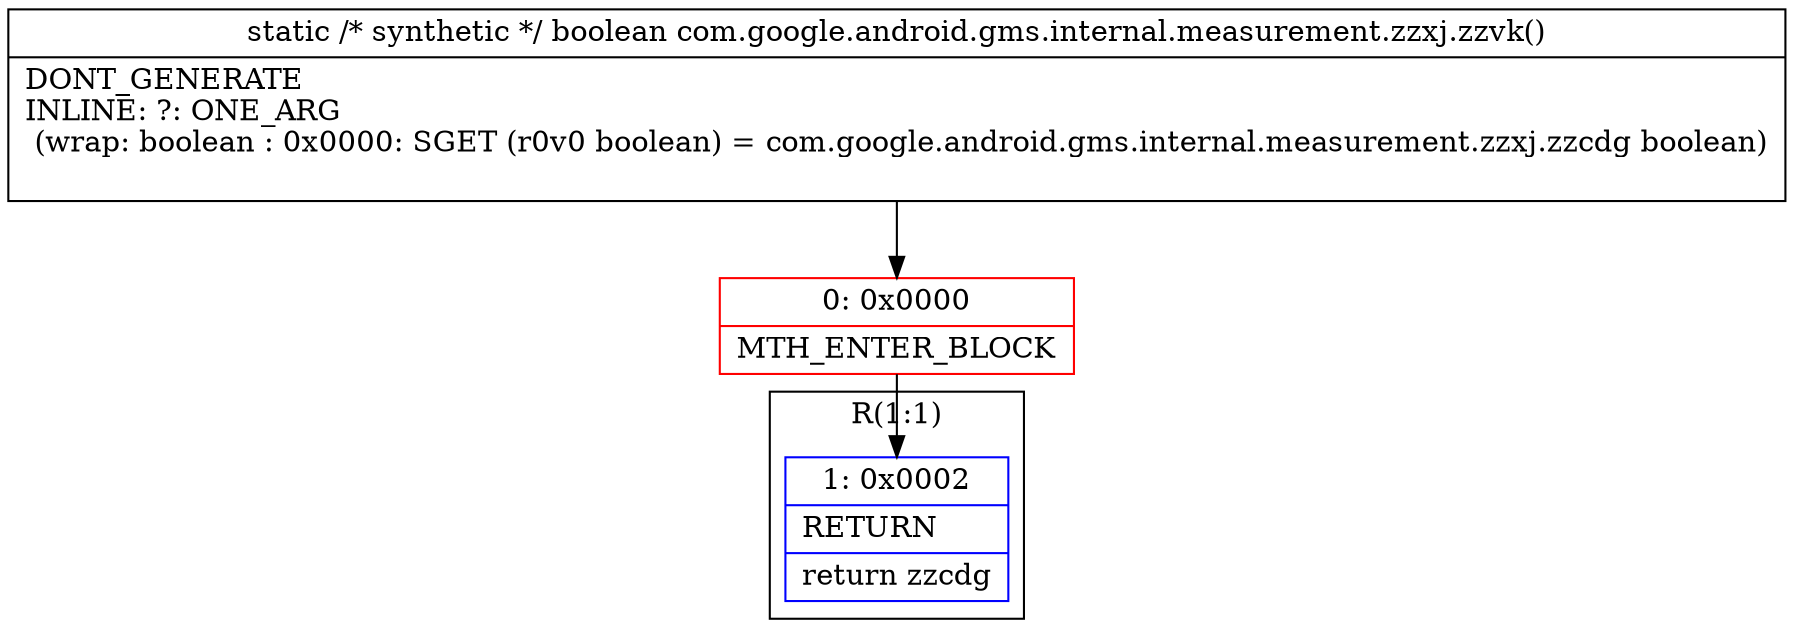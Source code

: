 digraph "CFG forcom.google.android.gms.internal.measurement.zzxj.zzvk()Z" {
subgraph cluster_Region_185297030 {
label = "R(1:1)";
node [shape=record,color=blue];
Node_1 [shape=record,label="{1\:\ 0x0002|RETURN\l|return zzcdg\l}"];
}
Node_0 [shape=record,color=red,label="{0\:\ 0x0000|MTH_ENTER_BLOCK\l}"];
MethodNode[shape=record,label="{static \/* synthetic *\/ boolean com.google.android.gms.internal.measurement.zzxj.zzvk()  | DONT_GENERATE\lINLINE: ?: ONE_ARG  \l  (wrap: boolean : 0x0000: SGET  (r0v0 boolean) =  com.google.android.gms.internal.measurement.zzxj.zzcdg boolean)\l\l}"];
MethodNode -> Node_0;
Node_0 -> Node_1;
}

